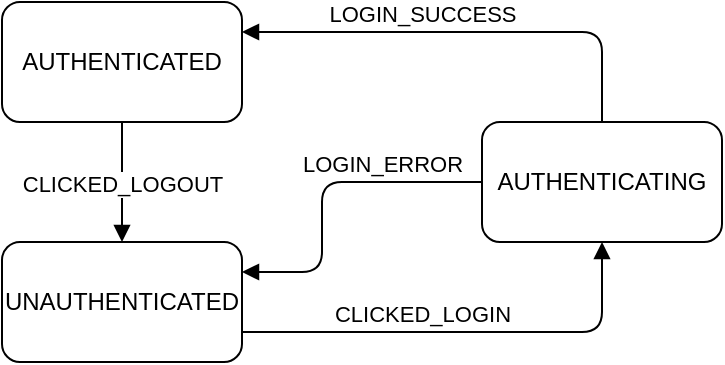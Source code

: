 <mxfile>
    <diagram id="LurjzVAP8GYlHiyNshUp" name="Page-1">
        <mxGraphModel dx="594" dy="295" grid="1" gridSize="10" guides="1" tooltips="1" connect="1" arrows="1" fold="1" page="1" pageScale="1" pageWidth="850" pageHeight="1100" math="0" shadow="0">
            <root>
                <mxCell id="0"/>
                <mxCell id="1" parent="0"/>
                <mxCell id="2" value="AUTHENTICATED" style="rounded=1;whiteSpace=wrap;html=1;" parent="1" vertex="1">
                    <mxGeometry x="200" y="140" width="120" height="60" as="geometry"/>
                </mxCell>
                <mxCell id="3" value="UNAUTHENTICATED" style="rounded=1;whiteSpace=wrap;html=1;" parent="1" vertex="1">
                    <mxGeometry x="200" y="260" width="120" height="60" as="geometry"/>
                </mxCell>
                <mxCell id="5" value="AUTHENTICATING" style="rounded=1;whiteSpace=wrap;html=1;" parent="1" vertex="1">
                    <mxGeometry x="440" y="200" width="120" height="60" as="geometry"/>
                </mxCell>
                <mxCell id="6" value="CLICKED_LOGOUT" style="html=1;verticalAlign=bottom;endArrow=block;exitX=0.5;exitY=1;exitDx=0;exitDy=0;" parent="1" source="2" target="3" edge="1">
                    <mxGeometry x="0.333" width="80" relative="1" as="geometry">
                        <mxPoint x="380" y="180" as="sourcePoint"/>
                        <mxPoint x="460" y="180" as="targetPoint"/>
                        <mxPoint as="offset"/>
                    </mxGeometry>
                </mxCell>
                <mxCell id="7" value="LOGIN_SUCCESS" style="html=1;verticalAlign=bottom;endArrow=block;exitX=0.5;exitY=0;exitDx=0;exitDy=0;entryX=1;entryY=0.25;entryDx=0;entryDy=0;" parent="1" source="5" target="2" edge="1">
                    <mxGeometry x="0.2" width="80" relative="1" as="geometry">
                        <mxPoint x="270" y="210" as="sourcePoint"/>
                        <mxPoint x="270" y="270" as="targetPoint"/>
                        <Array as="points">
                            <mxPoint x="500" y="155"/>
                        </Array>
                        <mxPoint as="offset"/>
                    </mxGeometry>
                </mxCell>
                <mxCell id="8" value="LOGIN_ERROR" style="html=1;verticalAlign=bottom;endArrow=block;exitX=0;exitY=0.5;exitDx=0;exitDy=0;entryX=1;entryY=0.25;entryDx=0;entryDy=0;" parent="1" source="5" target="3" edge="1">
                    <mxGeometry x="-0.394" width="80" relative="1" as="geometry">
                        <mxPoint x="510" y="210" as="sourcePoint"/>
                        <mxPoint x="330" y="180" as="targetPoint"/>
                        <Array as="points">
                            <mxPoint x="360" y="230"/>
                            <mxPoint x="360" y="275"/>
                        </Array>
                        <mxPoint as="offset"/>
                    </mxGeometry>
                </mxCell>
                <mxCell id="10" value="CLICKED_LOGIN" style="html=1;verticalAlign=bottom;endArrow=block;exitX=1;exitY=0.75;exitDx=0;exitDy=0;entryX=0.5;entryY=1;entryDx=0;entryDy=0;" parent="1" source="3" target="5" edge="1">
                    <mxGeometry x="-0.2" width="80" relative="1" as="geometry">
                        <mxPoint x="270" y="210" as="sourcePoint"/>
                        <mxPoint x="270" y="270" as="targetPoint"/>
                        <Array as="points">
                            <mxPoint x="500" y="305"/>
                        </Array>
                        <mxPoint as="offset"/>
                    </mxGeometry>
                </mxCell>
            </root>
        </mxGraphModel>
    </diagram>
</mxfile>
